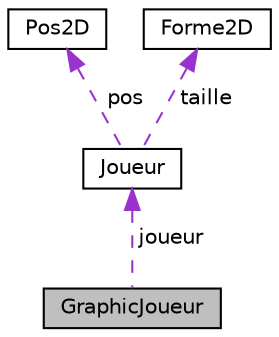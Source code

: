 digraph "GraphicJoueur"
{
  edge [fontname="Helvetica",fontsize="10",labelfontname="Helvetica",labelfontsize="10"];
  node [fontname="Helvetica",fontsize="10",shape=record];
  Node1 [label="GraphicJoueur",height=0.2,width=0.4,color="black", fillcolor="grey75", style="filled", fontcolor="black"];
  Node2 -> Node1 [dir="back",color="darkorchid3",fontsize="10",style="dashed",label=" joueur" ,fontname="Helvetica"];
  Node2 [label="Joueur",height=0.2,width=0.4,color="black", fillcolor="white", style="filled",URL="$classJoueur.html"];
  Node3 -> Node2 [dir="back",color="darkorchid3",fontsize="10",style="dashed",label=" pos" ,fontname="Helvetica"];
  Node3 [label="Pos2D",height=0.2,width=0.4,color="black", fillcolor="white", style="filled",URL="$classPos2D.html"];
  Node4 -> Node2 [dir="back",color="darkorchid3",fontsize="10",style="dashed",label=" taille" ,fontname="Helvetica"];
  Node4 [label="Forme2D",height=0.2,width=0.4,color="black", fillcolor="white", style="filled",URL="$classForme2D.html"];
}
